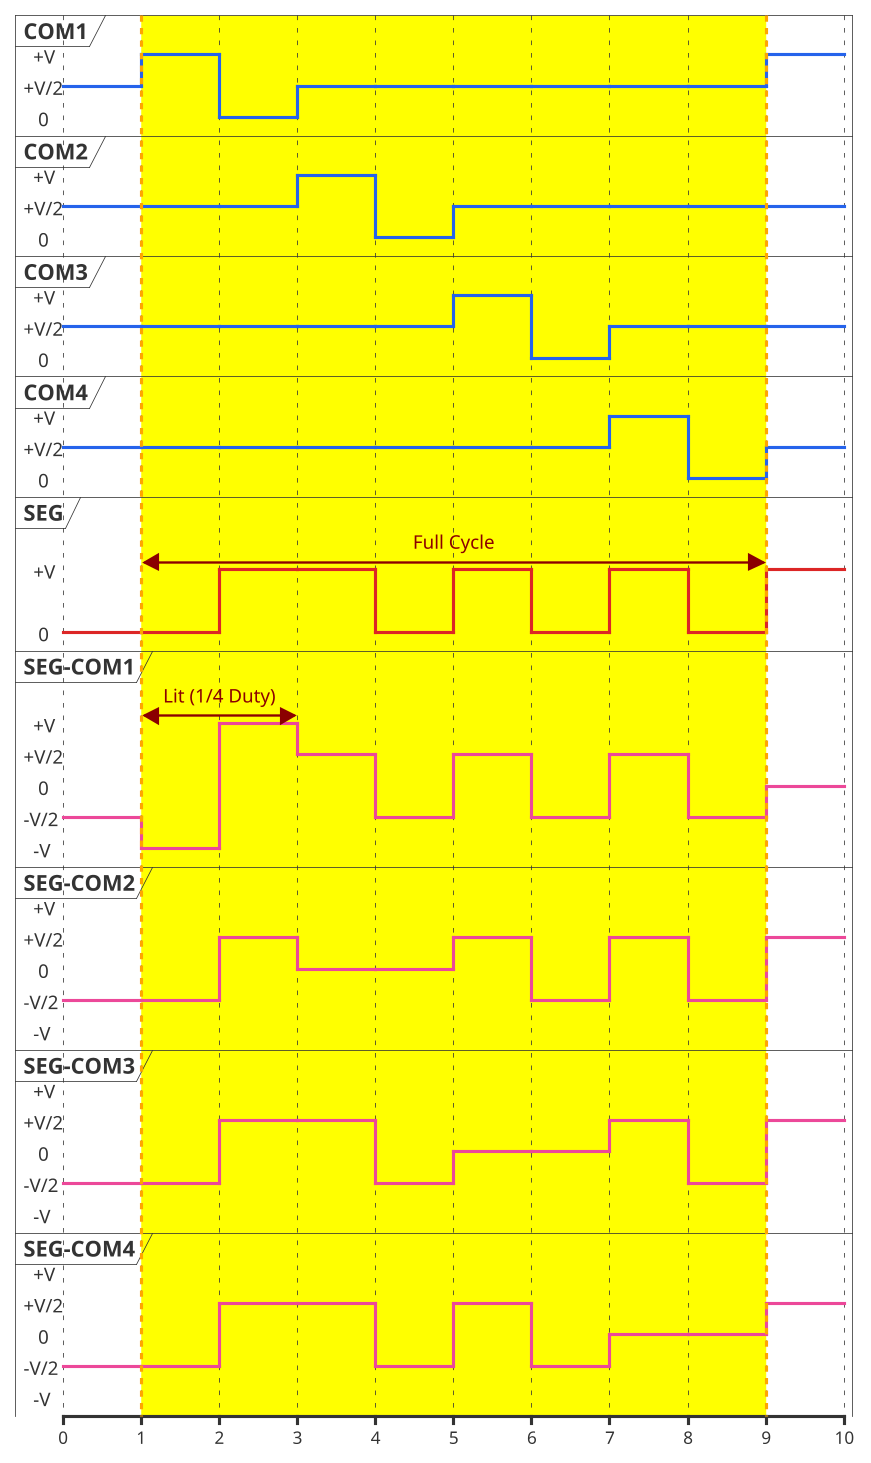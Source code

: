 @startuml

skinparam dpi 150
skinparam defaultFontName "Iosevka Curly"
scale 1 as 50 pixels

<style>
timingDiagram {
  .blue {
    LineColor #2563eb
  }
  .red {
    LineColor #dc2626
  }
  .pink {
    LineColor #ec4899
  }
}
</style>

robust "COM1" as C1 <<blue>>
robust "COM2" as C2 <<blue>>
robust "COM3" as C3 <<blue>>
robust "COM4" as C4 <<blue>>
robust "SEG" as S <<red>>
robust "SEG-COM1" as SC1 <<pink>>
robust "SEG-COM2" as SC2 <<pink>>
robust "SEG-COM3" as SC3 <<pink>>
robust "SEG-COM4" as SC4 <<pink>>

C1 has "  +V" as HIGH
C1 has "+V/2" as MID
C1 has "   0" as LOW

C2 has "  +V" as HIGH
C2 has "+V/2" as MID
C2 has "   0" as LOW

C3 has "  +V" as HIGH
C3 has "+V/2" as MID
C3 has "   0" as LOW

C4 has "  +V" as HIGH
C4 has "+V/2" as MID
C4 has "   0" as LOW

S has "  +V" as HIGH
S has " " as MID
S has "   0" as LOW

SC1 has "  +V" as HIGH
SC1 has "+V/2" as MID
SC1 has "   0" as LOW
SC1 has "-V/2" as mMID
SC1 has "  -V" as mHIGH

SC2 has "  +V" as HIGH
SC2 has "+V/2" as MID
SC2 has "   0" as LOW
SC2 has "-V/2" as mMID
SC2 has "  -V" as mHIGH

SC3 has "  +V" as HIGH
SC3 has "+V/2" as MID
SC3 has "   0" as LOW
SC3 has "-V/2" as mMID
SC3 has "  -V" as mHIGH

SC4 has "  +V" as HIGH
SC4 has "+V/2" as MID
SC4 has "   0" as LOW
SC4 has "-V/2" as mMID
SC4 has "  -V" as mHIGH

@0
C1 is MID
C2 is MID
C3 is MID
C4 is MID
S is LOW
SC1 is mMID
SC2 is mMID
SC3 is mMID
SC4 is mMID

@1
C1 is HIGH
C2 is MID
C3 is MID
C4 is MID
S is LOW
SC1 is mHIGH
SC2 is mMID
SC3 is mMID
SC4 is mMID

@2
C1 is LOW
C2 is MID
C3 is MID
C4 is MID
S is HIGH
SC1 is HIGH
SC2 is MID
SC3 is MID
SC4 is MID

@3
C1 is MID
C2 is HIGH
C3 is MID
C4 is MID
S is HIGH
SC1 is MID
SC2 is LOW
SC3 is MID
SC4 is MID

@4
C1 is MID
C2 is LOW
C3 is MID
C4 is MID
S is LOW
SC1 is mMID
SC2 is LOW
SC3 is mMID
SC4 is mMID

@5
C1 is MID
C2 is MID
C3 is HIGH
C4 is MID
S is HIGH
SC1 is MID
SC2 is MID
SC3 is LOW
SC4 is MID

@6
C1 is MID
C2 is MID
C3 is LOW
C4 is MID
S is LOW
SC1 is mMID
SC2 is mMID
SC3 is LOW
SC4 is mMID

@7
C1 is MID
C2 is MID
C3 is MID
C4 is HIGH
S is HIGH
SC1 is MID
SC2 is MID
SC3 is MID
SC4 is LOW

@8
C1 is MID
C2 is MID
C3 is MID
C4 is LOW
S is LOW
SC1 is mMID
SC2 is mMID
SC3 is mMID
SC4 is LOW

@9
C1 is HIGH
C2 is MID
C3 is MID
C4 is MID
S is HIGH
SC1 is LOW
SC2 is MID
SC3 is MID
SC4 is MID

S@1 <-> @9: Full Cycle
SC1@1 <-> @3 : Lit (1/4 Duty)

highlight 1 to 9 #Yellow;line:Orange

@enduml
